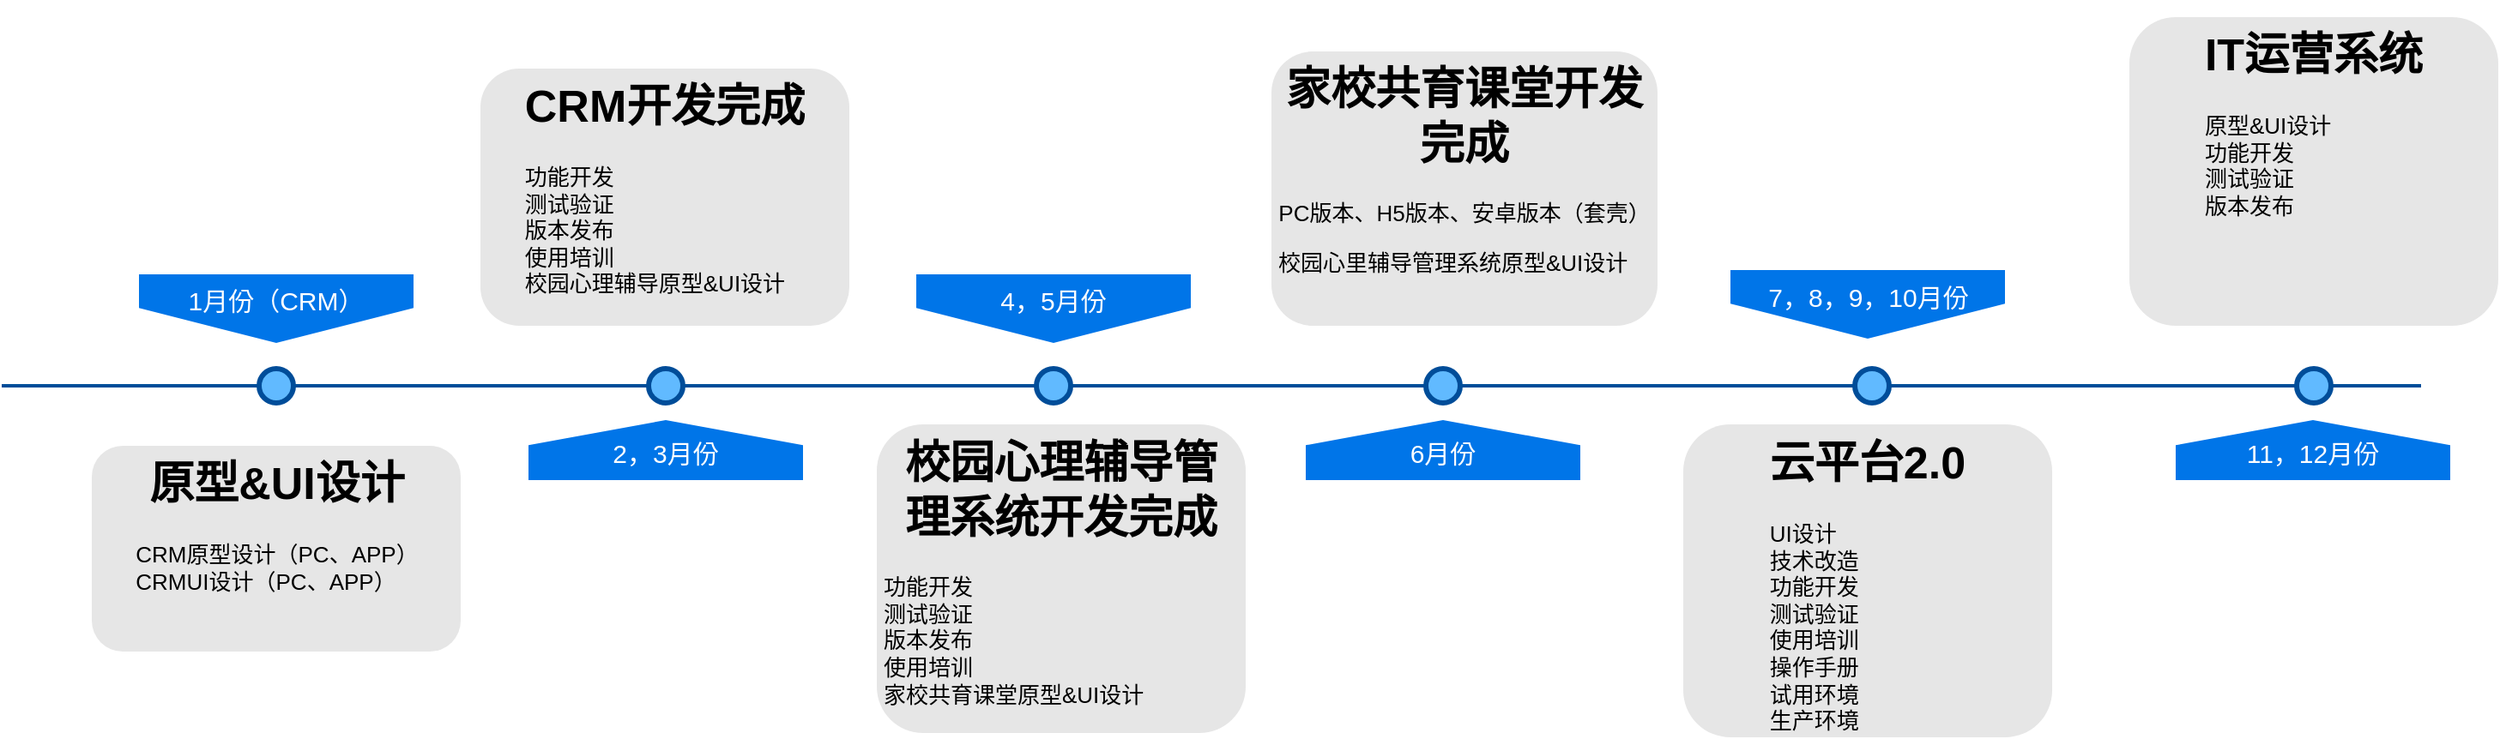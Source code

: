 <mxfile version="20.8.16" type="github" pages="4">
  <diagram name="Page-1" id="82e54ff1-d628-8f03-85c4-9753963a91cd">
    <mxGraphModel dx="1134" dy="614" grid="1" gridSize="10" guides="1" tooltips="1" connect="1" arrows="1" fold="1" page="1" pageScale="1" pageWidth="1100" pageHeight="850" background="none" math="0" shadow="0">
      <root>
        <mxCell id="0" />
        <mxCell id="1" parent="0" />
        <mxCell id="4ec97bd9e5d20128-1" value="" style="line;strokeWidth=2;html=1;fillColor=none;fontSize=28;fontColor=#004D99;strokeColor=#004D99;" parent="1" vertex="1">
          <mxGeometry x="40" y="400" width="1410" height="10" as="geometry" />
        </mxCell>
        <mxCell id="4ec97bd9e5d20128-5" value="1月份（CRM）" style="shape=offPageConnector;whiteSpace=wrap;html=1;fillColor=#0075E8;fontSize=15;fontColor=#FFFFFF;size=0.509;verticalAlign=top;strokeColor=none;" parent="1" vertex="1">
          <mxGeometry x="120" y="340" width="160" height="40" as="geometry" />
        </mxCell>
        <mxCell id="4ec97bd9e5d20128-6" value="&lt;span&gt;4，5月份&lt;/span&gt;" style="shape=offPageConnector;whiteSpace=wrap;html=1;fillColor=#0075E8;fontSize=15;fontColor=#FFFFFF;size=0.509;verticalAlign=top;strokeColor=none;" parent="1" vertex="1">
          <mxGeometry x="573" y="340" width="160" height="40" as="geometry" />
        </mxCell>
        <mxCell id="4ec97bd9e5d20128-7" value="&lt;span&gt;2，3月份&lt;/span&gt;" style="shape=offPageConnector;whiteSpace=wrap;html=1;fillColor=#0075E8;fontSize=15;fontColor=#FFFFFF;size=0.418;flipV=1;verticalAlign=bottom;strokeColor=none;spacingBottom=4;" parent="1" vertex="1">
          <mxGeometry x="347" y="425" width="160" height="35" as="geometry" />
        </mxCell>
        <mxCell id="4ec97bd9e5d20128-8" value="6月份" style="shape=offPageConnector;whiteSpace=wrap;html=1;fillColor=#0075E8;fontSize=15;fontColor=#FFFFFF;size=0.418;flipV=1;verticalAlign=bottom;strokeColor=none;spacingBottom=4;" parent="1" vertex="1">
          <mxGeometry x="800" y="425" width="160" height="35" as="geometry" />
        </mxCell>
        <mxCell id="4ec97bd9e5d20128-9" value="" style="ellipse;whiteSpace=wrap;html=1;fillColor=#61BAFF;fontSize=28;fontColor=#004D99;strokeWidth=3;strokeColor=#004D99;" parent="1" vertex="1">
          <mxGeometry x="190" y="395" width="20" height="20" as="geometry" />
        </mxCell>
        <mxCell id="4ec97bd9e5d20128-10" value="" style="ellipse;whiteSpace=wrap;html=1;fillColor=#61BAFF;fontSize=28;fontColor=#004D99;strokeWidth=3;strokeColor=#004D99;" parent="1" vertex="1">
          <mxGeometry x="417" y="395" width="20" height="20" as="geometry" />
        </mxCell>
        <mxCell id="4ec97bd9e5d20128-11" value="" style="ellipse;whiteSpace=wrap;html=1;fillColor=#61BAFF;fontSize=28;fontColor=#004D99;strokeWidth=3;strokeColor=#004D99;" parent="1" vertex="1">
          <mxGeometry x="643" y="395" width="20" height="20" as="geometry" />
        </mxCell>
        <mxCell id="4ec97bd9e5d20128-13" value="" style="ellipse;whiteSpace=wrap;html=1;fillColor=#61BAFF;fontSize=28;fontColor=#004D99;strokeWidth=3;strokeColor=#004D99;" parent="1" vertex="1">
          <mxGeometry x="870" y="395" width="20" height="20" as="geometry" />
        </mxCell>
        <mxCell id="4ec97bd9e5d20128-14" value="&lt;h1&gt;原型&amp;amp;UI设计&lt;/h1&gt;&lt;div style=&quot;text-align: left;&quot;&gt;CRM原型设计（PC、APP）&lt;/div&gt;&lt;div style=&quot;text-align: left;&quot;&gt;CRMUI设计（PC、APP）&lt;/div&gt;&lt;p&gt;&lt;br&gt;&lt;/p&gt;" style="text;html=1;spacing=5;spacingTop=-20;whiteSpace=wrap;overflow=hidden;strokeColor=none;strokeWidth=3;fillColor=#E6E6E6;fontSize=13;fontColor=#000000;align=center;rounded=1;" parent="1" vertex="1">
          <mxGeometry x="92.5" y="440" width="215" height="120" as="geometry" />
        </mxCell>
        <mxCell id="4ec97bd9e5d20128-16" value="&lt;h1&gt;CRM开发完成&lt;/h1&gt;&lt;p style=&quot;text-align: left;&quot;&gt;功能开发&lt;br&gt;&lt;span style=&quot;background-color: initial;&quot;&gt;测试验证&lt;br&gt;版本发布&lt;br&gt;使用培训&lt;br&gt;校园心理辅导原型&amp;amp;UI设计&lt;/span&gt;&lt;/p&gt;&lt;p style=&quot;text-align: left;&quot;&gt;&lt;br&gt;&lt;/p&gt;&lt;p style=&quot;text-align: left;&quot;&gt;&lt;br&gt;&lt;/p&gt;" style="text;html=1;spacing=5;spacingTop=-20;whiteSpace=wrap;overflow=hidden;strokeColor=none;strokeWidth=3;fillColor=#E6E6E6;fontSize=13;fontColor=#000000;align=center;rounded=1;" parent="1" vertex="1">
          <mxGeometry x="319" y="220" width="215" height="150" as="geometry" />
        </mxCell>
        <mxCell id="4ec97bd9e5d20128-17" value="&lt;h1&gt;家校共育课堂开发完成&lt;/h1&gt;&lt;p&gt;PC版本、H5版本、安卓版本（套壳）&lt;br&gt;&lt;/p&gt;&lt;div style=&quot;text-align: left;&quot;&gt;校园心里辅导管理系统原型&amp;amp;UI设计&lt;br&gt;&lt;/div&gt;&lt;p&gt;&lt;/p&gt;" style="text;html=1;spacing=5;spacingTop=-20;whiteSpace=wrap;overflow=hidden;strokeColor=none;strokeWidth=3;fillColor=#E6E6E6;fontSize=13;fontColor=#000000;align=center;rounded=1;" parent="1" vertex="1">
          <mxGeometry x="780" y="210" width="225" height="160" as="geometry" />
        </mxCell>
        <mxCell id="4ec97bd9e5d20128-18" value="&lt;h1&gt;校园心理辅导管理系统开发完成&lt;/h1&gt;&lt;p style=&quot;text-align: left;&quot;&gt;功能开发&lt;br&gt;测试验证&lt;br&gt;版本发布&lt;br style=&quot;border-color: var(--border-color);&quot;&gt;使用培训&lt;br&gt;家校共育课堂原型&amp;amp;UI设计&lt;/p&gt;&lt;p style=&quot;text-align: left;&quot;&gt;&lt;br&gt;&lt;/p&gt;" style="text;html=1;spacing=5;spacingTop=-20;whiteSpace=wrap;overflow=hidden;strokeColor=none;strokeWidth=3;fillColor=#E6E6E6;fontSize=13;fontColor=#000000;align=center;rounded=1;" parent="1" vertex="1">
          <mxGeometry x="550" y="427.5" width="215" height="180" as="geometry" />
        </mxCell>
        <mxCell id="oxIaaJta_rs_1CJEvbjx-3" value="&lt;h1&gt;云平台2.0&lt;/h1&gt;&lt;div style=&quot;text-align: left;&quot;&gt;UI设计&lt;/div&gt;&lt;div style=&quot;text-align: left;&quot;&gt;技术改造&lt;/div&gt;&lt;div style=&quot;text-align: left;&quot;&gt;功能开发&lt;/div&gt;&lt;div style=&quot;&quot;&gt;&lt;div style=&quot;text-align: left;&quot;&gt;&lt;span style=&quot;background-color: initial;&quot;&gt;测试验证&lt;/span&gt;&lt;/div&gt;&lt;div style=&quot;text-align: left;&quot;&gt;&lt;span style=&quot;background-color: initial;&quot;&gt;使用培训&lt;/span&gt;&lt;/div&gt;&lt;div style=&quot;text-align: left;&quot;&gt;&lt;span style=&quot;background-color: initial;&quot;&gt;操作手册&lt;br&gt;试用环境&lt;br&gt;生产环境&lt;/span&gt;&lt;/div&gt;&lt;br&gt;&lt;/div&gt;&lt;p&gt;&lt;br&gt;&lt;/p&gt;" style="text;html=1;spacing=5;spacingTop=-20;whiteSpace=wrap;overflow=hidden;strokeColor=none;strokeWidth=3;fillColor=#E6E6E6;fontSize=13;fontColor=#000000;align=center;rounded=1;" parent="1" vertex="1">
          <mxGeometry x="1020" y="427.5" width="215" height="182.5" as="geometry" />
        </mxCell>
        <mxCell id="oxIaaJta_rs_1CJEvbjx-4" value="7，8，9，10月份" style="shape=offPageConnector;whiteSpace=wrap;html=1;fillColor=#0075E8;fontSize=15;fontColor=#FFFFFF;size=0.509;verticalAlign=top;strokeColor=none;" parent="1" vertex="1">
          <mxGeometry x="1047.5" y="337.5" width="160" height="40" as="geometry" />
        </mxCell>
        <mxCell id="oxIaaJta_rs_1CJEvbjx-5" value="" style="ellipse;whiteSpace=wrap;html=1;fillColor=#61BAFF;fontSize=28;fontColor=#004D99;strokeWidth=3;strokeColor=#004D99;" parent="1" vertex="1">
          <mxGeometry x="1120" y="395" width="20" height="20" as="geometry" />
        </mxCell>
        <mxCell id="oxIaaJta_rs_1CJEvbjx-6" value="11，12月份" style="shape=offPageConnector;whiteSpace=wrap;html=1;fillColor=#0075E8;fontSize=15;fontColor=#FFFFFF;size=0.418;flipV=1;verticalAlign=bottom;strokeColor=none;spacingBottom=4;" parent="1" vertex="1">
          <mxGeometry x="1307" y="425" width="160" height="35" as="geometry" />
        </mxCell>
        <mxCell id="oxIaaJta_rs_1CJEvbjx-7" value="&lt;h1&gt;IT运营系统&lt;/h1&gt;&lt;p style=&quot;text-align: left;&quot;&gt;原型&amp;amp;UI设计&lt;br&gt;功能开发&lt;br&gt;测试验证&lt;br&gt;版本发布&lt;/p&gt;&lt;p style=&quot;text-align: left;&quot;&gt;&lt;br&gt;&lt;/p&gt;&lt;p style=&quot;text-align: left;&quot;&gt;&lt;br&gt;&lt;/p&gt;" style="text;html=1;spacing=5;spacingTop=-20;whiteSpace=wrap;overflow=hidden;strokeColor=none;strokeWidth=3;fillColor=#E6E6E6;fontSize=13;fontColor=#000000;align=center;rounded=1;" parent="1" vertex="1">
          <mxGeometry x="1280" y="190" width="215" height="180" as="geometry" />
        </mxCell>
        <mxCell id="oxIaaJta_rs_1CJEvbjx-8" value="" style="ellipse;whiteSpace=wrap;html=1;fillColor=#61BAFF;fontSize=28;fontColor=#004D99;strokeWidth=3;strokeColor=#004D99;" parent="1" vertex="1">
          <mxGeometry x="1377.5" y="395" width="20" height="20" as="geometry" />
        </mxCell>
      </root>
    </mxGraphModel>
  </diagram>
  <diagram id="BNHncgqXlEs7e39mTnqx" name="第 2 页">
    <mxGraphModel dx="1588" dy="2560" grid="1" gridSize="10" guides="1" tooltips="1" connect="1" arrows="1" fold="1" page="1" pageScale="1" pageWidth="1100" pageHeight="850" math="0" shadow="0">
      <root>
        <mxCell id="0" />
        <mxCell id="1" parent="0" />
        <mxCell id="VoUbqjE1jxdiZpy1vQ_--3" value="&lt;ul&gt;&lt;li&gt;定制化项目完成交付&lt;/li&gt;&lt;li style=&quot;&quot;&gt;CRM系统完成原型设计、UI设计、进入开发阶段&lt;/li&gt;&lt;li style=&quot;&quot;&gt;资源共享完成优化设计并上线生产&lt;/li&gt;&lt;li style=&quot;&quot;&gt;小灵机器人2.0完成测试、BUG修复、验收&lt;/li&gt;&lt;li style=&quot;&quot;&gt;心理健康管理平台1.0优化&lt;br&gt;&lt;/li&gt;&lt;li style=&quot;&quot;&gt;技术预研：视频安全访问、日志中心&lt;/li&gt;&lt;/ul&gt;" style="text;html=1;align=left;verticalAlign=top;whiteSpace=wrap;rounded=0;sketch=0;" parent="1" vertex="1">
          <mxGeometry x="980" y="-1290" width="310" height="120" as="geometry" />
        </mxCell>
        <mxCell id="mdhJxuozhUc0iSF-e8DX-4" value="2月份" style="rounded=1;whiteSpace=wrap;html=1;sketch=0;strokeColor=default;fillColor=default;" parent="1" vertex="1">
          <mxGeometry x="750" y="-1275" width="220" height="90" as="geometry" />
        </mxCell>
        <mxCell id="mdhJxuozhUc0iSF-e8DX-5" value="3月份" style="rounded=1;whiteSpace=wrap;html=1;sketch=0;strokeColor=default;fillColor=default;" parent="1" vertex="1">
          <mxGeometry x="750" y="-1154" width="220" height="90" as="geometry" />
        </mxCell>
        <mxCell id="mdhJxuozhUc0iSF-e8DX-8" value="&lt;ul&gt;&lt;li&gt;完成CRM系统的开发&lt;/li&gt;&lt;li style=&quot;&quot;&gt;云平台2.0底层技术架构改造方案设计&lt;/li&gt;&lt;li style=&quot;&quot;&gt;云平台2.0整体原型设计及整体UI设计&lt;/li&gt;&lt;li style=&quot;&quot;&gt;精品【心理健康管理平台】原型设计&lt;/li&gt;&lt;/ul&gt;" style="text;html=1;align=left;verticalAlign=top;whiteSpace=wrap;rounded=0;sketch=0;" parent="1" vertex="1">
          <mxGeometry x="980" y="-1153" width="310" height="93" as="geometry" />
        </mxCell>
        <mxCell id="HNIS6teRyVrSFlzuS2O9-1" value="4月份" style="rounded=1;whiteSpace=wrap;html=1;sketch=0;strokeColor=default;fillColor=default;" parent="1" vertex="1">
          <mxGeometry x="750" y="-1033" width="220" height="90" as="geometry" />
        </mxCell>
        <mxCell id="HNIS6teRyVrSFlzuS2O9-2" value="&lt;ul&gt;&lt;li&gt;执行云平台2.0底层技术架构改造&lt;/li&gt;&lt;li style=&quot;&quot;&gt;精品【心理健康管理平台】UI设计&lt;br&gt;&lt;/li&gt;&lt;li style=&quot;&quot;&gt;搭建开发环境、生产试用环境&lt;/li&gt;&lt;li style=&quot;&quot;&gt;精品【校园心理辅导】需求收集&lt;/li&gt;&lt;/ul&gt;" style="text;html=1;align=left;verticalAlign=top;whiteSpace=wrap;rounded=0;sketch=0;" parent="1" vertex="1">
          <mxGeometry x="980" y="-1035" width="310" height="95" as="geometry" />
        </mxCell>
        <mxCell id="HNIS6teRyVrSFlzuS2O9-3" value="5月份" style="rounded=1;whiteSpace=wrap;html=1;sketch=0;strokeColor=default;fillColor=default;" parent="1" vertex="1">
          <mxGeometry x="750" y="-912" width="220" height="90" as="geometry" />
        </mxCell>
        <mxCell id="HNIS6teRyVrSFlzuS2O9-4" value="&lt;ul&gt;&lt;li&gt;完整云平台2.0整体结构性开发&lt;/li&gt;&lt;li style=&quot;&quot;&gt;完成精品【心理健康管理平台】开发&lt;br&gt;&lt;/li&gt;&lt;li style=&quot;&quot;&gt;搭建开发环境、生产试用环境&lt;/li&gt;&lt;li style=&quot;&quot;&gt;精品【校园心理辅导】原型设计及UI设计&lt;br&gt;&lt;/li&gt;&lt;/ul&gt;" style="text;html=1;align=left;verticalAlign=top;whiteSpace=wrap;rounded=0;sketch=0;" parent="1" vertex="1">
          <mxGeometry x="980" y="-905" width="270" height="95" as="geometry" />
        </mxCell>
        <mxCell id="HNIS6teRyVrSFlzuS2O9-5" value="&lt;ul&gt;&lt;li&gt;完成精品【校园心理辅导&lt;span style=&quot;background-color: initial;&quot;&gt;】开发&lt;/span&gt;&lt;/li&gt;&lt;li style=&quot;&quot;&gt;精品【智慧心自助宣教】需求收集&lt;br&gt;&lt;/li&gt;&lt;li style=&quot;&quot;&gt;精品【智慧心自助宣教】原型设计及UI设计&lt;br&gt;&lt;/li&gt;&lt;/ul&gt;" style="text;html=1;align=left;verticalAlign=top;whiteSpace=wrap;rounded=0;sketch=0;" parent="1" vertex="1">
          <mxGeometry x="980" y="-785" width="290" height="75" as="geometry" />
        </mxCell>
        <mxCell id="HNIS6teRyVrSFlzuS2O9-6" value="6月份" style="rounded=1;whiteSpace=wrap;html=1;sketch=0;strokeColor=default;fillColor=default;" parent="1" vertex="1">
          <mxGeometry x="750" y="-791" width="220" height="90" as="geometry" />
        </mxCell>
        <mxCell id="HNIS6teRyVrSFlzuS2O9-8" value="7月份" style="rounded=1;whiteSpace=wrap;html=1;sketch=0;strokeColor=default;fillColor=default;" parent="1" vertex="1">
          <mxGeometry x="750" y="-670" width="220" height="90" as="geometry" />
        </mxCell>
        <mxCell id="HNIS6teRyVrSFlzuS2O9-9" value="&lt;ul&gt;&lt;li&gt;完成精品【&lt;span style=&quot;background-color: initial;&quot;&gt;智慧心自助宣教】开发&lt;/span&gt;&lt;/li&gt;&lt;li style=&quot;&quot;&gt;确定后续精品&lt;/li&gt;&lt;/ul&gt;" style="text;html=1;align=left;verticalAlign=top;whiteSpace=wrap;rounded=0;sketch=0;" parent="1" vertex="1">
          <mxGeometry x="980" y="-665" width="250" height="65" as="geometry" />
        </mxCell>
        <mxCell id="HNIS6teRyVrSFlzuS2O9-10" value="其他工作" style="rounded=1;whiteSpace=wrap;html=1;sketch=0;strokeColor=default;fillColor=default;verticalAlign=top;align=center;" parent="1" vertex="1">
          <mxGeometry x="1320" y="-1013" width="450" height="203" as="geometry" />
        </mxCell>
        <mxCell id="HNIS6teRyVrSFlzuS2O9-11" value="&lt;ul&gt;&lt;li&gt;1.0优化需求&lt;/li&gt;&lt;li style=&quot;&quot;&gt;技术支持&lt;/li&gt;&lt;li style=&quot;&quot;&gt;绩效考核模板改进（任务完成情况、工作态度、工作效率、工作质量（开发质量、测试质量、验收质量）、工作责任心、工作主动性、上级评语等）&lt;/li&gt;&lt;li style=&quot;&quot;&gt;逐步建立IT运营系统（版本发布、工单处理、系统监控、日志中心、报警等）&lt;/li&gt;&lt;li style=&quot;&quot;&gt;加强研发文档输出&lt;/li&gt;&lt;li style=&quot;&quot;&gt;产品体验和产品质量作为重点&lt;/li&gt;&lt;/ul&gt;" style="text;html=1;align=left;verticalAlign=top;whiteSpace=wrap;rounded=0;sketch=0;" parent="1" vertex="1">
          <mxGeometry x="1310" y="-992.25" width="430" height="161.5" as="geometry" />
        </mxCell>
      </root>
    </mxGraphModel>
  </diagram>
  <diagram id="TtNmp5JT-1IMTZvcVUH2" name="第 3 页">
    <mxGraphModel dx="1134" dy="614" grid="1" gridSize="10" guides="1" tooltips="1" connect="1" arrows="1" fold="1" page="1" pageScale="1" pageWidth="1100" pageHeight="850" math="0" shadow="0">
      <root>
        <mxCell id="0" />
        <mxCell id="1" parent="0" />
        <mxCell id="lpsHWS0cqNhr2JJ4lKVT-1" value="2月份" style="rounded=0;whiteSpace=wrap;html=1;sketch=0;strokeColor=default;fillColor=#6e788f;fontColor=#FFFFFF;" parent="1" vertex="1">
          <mxGeometry x="100" y="245" width="170" height="40" as="geometry" />
        </mxCell>
        <mxCell id="lpsHWS0cqNhr2JJ4lKVT-2" value="3月份" style="rounded=0;whiteSpace=wrap;html=1;sketch=0;strokeColor=default;fillColor=#57afb0;fontColor=#FFFFFF;" parent="1" vertex="1">
          <mxGeometry x="270" y="245" width="170" height="40" as="geometry" />
        </mxCell>
        <mxCell id="lpsHWS0cqNhr2JJ4lKVT-3" value="4月份" style="rounded=0;whiteSpace=wrap;html=1;sketch=0;strokeColor=default;fillColor=#efc439;fontColor=#FFFFFF;" parent="1" vertex="1">
          <mxGeometry x="440" y="245" width="170" height="40" as="geometry" />
        </mxCell>
        <mxCell id="lpsHWS0cqNhr2JJ4lKVT-4" value="5月份" style="rounded=0;whiteSpace=wrap;html=1;sketch=0;strokeColor=default;fillColor=#ed7e75;fontColor=#FFFFFF;" parent="1" vertex="1">
          <mxGeometry x="610" y="245" width="170" height="40" as="geometry" />
        </mxCell>
        <mxCell id="lpsHWS0cqNhr2JJ4lKVT-5" value="6月份" style="rounded=0;whiteSpace=wrap;html=1;sketch=0;strokeColor=default;fillColor=#a0c6a1;fontColor=#FFFFFF;" parent="1" vertex="1">
          <mxGeometry x="780" y="245" width="170" height="40" as="geometry" />
        </mxCell>
        <mxCell id="lpsHWS0cqNhr2JJ4lKVT-6" value="7月份" style="rounded=0;whiteSpace=wrap;html=1;sketch=0;strokeColor=default;fillColor=#64a2d5;fontColor=#FFFFFF;" parent="1" vertex="1">
          <mxGeometry x="950" y="245" width="170" height="40" as="geometry" />
        </mxCell>
        <mxCell id="QZSGP0cMujsiuASgx1a5-3" value="" style="endArrow=none;dashed=1;html=1;rounded=0;strokeColor=default;" parent="1" edge="1">
          <mxGeometry width="50" height="50" relative="1" as="geometry">
            <mxPoint x="100" y="425" as="sourcePoint" />
            <mxPoint x="100" y="285" as="targetPoint" />
          </mxGeometry>
        </mxCell>
        <mxCell id="QZSGP0cMujsiuASgx1a5-5" value="" style="endArrow=none;dashed=1;html=1;rounded=0;strokeColor=default;" parent="1" edge="1">
          <mxGeometry width="50" height="50" relative="1" as="geometry">
            <mxPoint x="270" y="255.0" as="sourcePoint" />
            <mxPoint x="270" y="115" as="targetPoint" />
          </mxGeometry>
        </mxCell>
        <mxCell id="afiI5Py4PrIyJu-ubDu3-1" value="&lt;ul&gt;&lt;li&gt;定制化项目完成交付&lt;/li&gt;&lt;li style=&quot;&quot;&gt;CRM系统完成原型设计、UI设计、进入开发阶段&lt;/li&gt;&lt;li style=&quot;&quot;&gt;资源共享完成优化设计并上线生产&lt;/li&gt;&lt;li style=&quot;&quot;&gt;小灵机器人2.0完成测试、BUG修复、验收&lt;/li&gt;&lt;li style=&quot;&quot;&gt;心理健康管理平台1.0优化&lt;br&gt;&lt;/li&gt;&lt;li style=&quot;&quot;&gt;技术预研：视频安全访问、日志中心&lt;/li&gt;&lt;/ul&gt;" style="text;html=1;align=left;verticalAlign=top;whiteSpace=wrap;rounded=0;sketch=0;" parent="1" vertex="1">
          <mxGeometry x="80" y="285" width="310" height="120" as="geometry" />
        </mxCell>
        <mxCell id="Tz6vAq91v-02xXbplfF1-1" value="&lt;ul&gt;&lt;li&gt;完成CRM系统的开发&lt;/li&gt;&lt;li style=&quot;&quot;&gt;云平台2.0底层技术架构改造方案设计&lt;/li&gt;&lt;li style=&quot;&quot;&gt;云平台2.0整体原型设计及整体UI设计&lt;/li&gt;&lt;li style=&quot;&quot;&gt;精品【心理健康管理平台】原型设计&lt;/li&gt;&lt;/ul&gt;" style="text;html=1;align=left;verticalAlign=top;whiteSpace=wrap;rounded=0;sketch=0;" parent="1" vertex="1">
          <mxGeometry x="250" y="145" width="260" height="93" as="geometry" />
        </mxCell>
        <mxCell id="Tz6vAq91v-02xXbplfF1-2" value="" style="endArrow=none;dashed=1;html=1;rounded=0;strokeColor=default;" parent="1" edge="1">
          <mxGeometry width="50" height="50" relative="1" as="geometry">
            <mxPoint x="440" y="425.0" as="sourcePoint" />
            <mxPoint x="440" y="285" as="targetPoint" />
          </mxGeometry>
        </mxCell>
        <mxCell id="Tz6vAq91v-02xXbplfF1-3" value="" style="endArrow=none;dashed=1;html=1;rounded=0;strokeColor=default;" parent="1" edge="1">
          <mxGeometry width="50" height="50" relative="1" as="geometry">
            <mxPoint x="610.0" y="245.0" as="sourcePoint" />
            <mxPoint x="610.0" y="105" as="targetPoint" />
          </mxGeometry>
        </mxCell>
        <mxCell id="Tz6vAq91v-02xXbplfF1-4" value="" style="endArrow=none;dashed=1;html=1;rounded=0;strokeColor=default;" parent="1" edge="1">
          <mxGeometry width="50" height="50" relative="1" as="geometry">
            <mxPoint x="780.0" y="425.0" as="sourcePoint" />
            <mxPoint x="780.0" y="285" as="targetPoint" />
          </mxGeometry>
        </mxCell>
        <mxCell id="Tz6vAq91v-02xXbplfF1-5" value="" style="endArrow=none;dashed=1;html=1;rounded=0;strokeColor=default;" parent="1" edge="1">
          <mxGeometry width="50" height="50" relative="1" as="geometry">
            <mxPoint x="950.0" y="245.0" as="sourcePoint" />
            <mxPoint x="950.0" y="105" as="targetPoint" />
          </mxGeometry>
        </mxCell>
        <mxCell id="DuWrcwxA-Rc_dcgmqh5n-1" value="&lt;ul&gt;&lt;li&gt;执行云平台2.0底层技术架构改造&lt;/li&gt;&lt;li style=&quot;&quot;&gt;精品【心理健康管理平台】UI设计&lt;br&gt;&lt;/li&gt;&lt;li style=&quot;&quot;&gt;搭建开发环境、生产试用环境&lt;/li&gt;&lt;li style=&quot;&quot;&gt;精品【校园心理辅导】需求收集&lt;/li&gt;&lt;/ul&gt;" style="text;html=1;align=left;verticalAlign=top;whiteSpace=wrap;rounded=0;sketch=0;" parent="1" vertex="1">
          <mxGeometry x="420" y="285" width="310" height="95" as="geometry" />
        </mxCell>
        <mxCell id="n0Rbf6BqRdFK5NX-N3bE-1" value="&lt;ul&gt;&lt;li&gt;完整云平台2.0整体结构性开发&lt;/li&gt;&lt;li style=&quot;&quot;&gt;完成精品【心理健康管理平台】开发&lt;br&gt;&lt;/li&gt;&lt;li style=&quot;&quot;&gt;搭建开发环境、生产试用环境&lt;/li&gt;&lt;li style=&quot;&quot;&gt;精品【校园心理辅导】原型设计及UI设计&lt;br&gt;&lt;/li&gt;&lt;/ul&gt;" style="text;html=1;align=left;verticalAlign=top;whiteSpace=wrap;rounded=0;sketch=0;" parent="1" vertex="1">
          <mxGeometry x="590" y="143" width="270" height="95" as="geometry" />
        </mxCell>
        <mxCell id="G3OWyXdug3gQxBkdmicc-1" value="&lt;ul&gt;&lt;li&gt;完成精品【校园心理辅导&lt;span style=&quot;background-color: initial;&quot;&gt;】开发&lt;/span&gt;&lt;/li&gt;&lt;li style=&quot;&quot;&gt;精品【智慧心自助宣教】需求收集&lt;br&gt;&lt;/li&gt;&lt;li style=&quot;&quot;&gt;精品【智慧心自助宣教】原型设计及UI设计&lt;br&gt;&lt;/li&gt;&lt;/ul&gt;" style="text;html=1;align=left;verticalAlign=top;whiteSpace=wrap;rounded=0;sketch=0;" parent="1" vertex="1">
          <mxGeometry x="760" y="285" width="290" height="75" as="geometry" />
        </mxCell>
        <mxCell id="u63BHuA2sZmVcDVy1jQb-1" value="&lt;ul&gt;&lt;li&gt;完成精品【&lt;span style=&quot;background-color: initial;&quot;&gt;智慧心自助宣教】开发&lt;/span&gt;&lt;/li&gt;&lt;li style=&quot;&quot;&gt;确定后续精品&lt;/li&gt;&lt;/ul&gt;" style="text;html=1;align=left;verticalAlign=top;whiteSpace=wrap;rounded=0;sketch=0;" parent="1" vertex="1">
          <mxGeometry x="930" y="165" width="250" height="65" as="geometry" />
        </mxCell>
        <mxCell id="24-6kNa2o0qeZtc0qnzp-1" value="工作计划" style="text;html=1;strokeColor=none;fillColor=none;align=center;verticalAlign=middle;whiteSpace=wrap;rounded=0;dashed=1;sketch=0;fontColor=#000000;fontStyle=1;fontSize=20;" parent="1" vertex="1">
          <mxGeometry x="50" y="130" width="160" height="30" as="geometry" />
        </mxCell>
        <mxCell id="24-6kNa2o0qeZtc0qnzp-2" value="其他工作" style="text;html=1;strokeColor=none;fillColor=none;align=center;verticalAlign=middle;whiteSpace=wrap;rounded=0;dashed=1;sketch=0;fontColor=#000000;fontStyle=1;fontSize=20;" parent="1" vertex="1">
          <mxGeometry x="50" y="490" width="160" height="30" as="geometry" />
        </mxCell>
        <mxCell id="axeG0Mmzavm4xkFLd2RG-1" value="&lt;ul&gt;&lt;li&gt;1.0优化需求&lt;/li&gt;&lt;li style=&quot;&quot;&gt;技术支持&lt;/li&gt;&lt;li style=&quot;&quot;&gt;绩效考核模板改进（任务完成情况、工作态度、工作效率、工作质量（开发质量、测试质量、验收质量）、工作责任心、工作主动性、上级评语等）&lt;/li&gt;&lt;li style=&quot;&quot;&gt;逐步建立IT运营系统（版本发布、工单处理、系统监控、日志中心、报警等）&lt;/li&gt;&lt;li style=&quot;&quot;&gt;加强研发文档输出&lt;/li&gt;&lt;li style=&quot;&quot;&gt;产品体验和产品质量作为重点&lt;/li&gt;&lt;/ul&gt;" style="text;html=1;align=left;verticalAlign=top;whiteSpace=wrap;rounded=0;sketch=0;" parent="1" vertex="1">
          <mxGeometry x="60" y="520" width="940" height="161.5" as="geometry" />
        </mxCell>
      </root>
    </mxGraphModel>
  </diagram>
  <diagram id="HMPO9-tc4L2ZMhgn9BAS" name="产品创新流程">
    <mxGraphModel dx="1323" dy="1567" grid="1" gridSize="10" guides="1" tooltips="1" connect="1" arrows="1" fold="1" page="1" pageScale="1" pageWidth="1100" pageHeight="850" math="0" shadow="0">
      <root>
        <mxCell id="0" />
        <mxCell id="1" parent="0" />
        <mxCell id="t7-ZYrwYlsd7oz9K7Ny5-1" value="开始" style="strokeWidth=2;html=1;shape=mxgraph.flowchart.terminator;whiteSpace=wrap;" vertex="1" parent="1">
          <mxGeometry x="370" y="-110" width="100" height="60" as="geometry" />
        </mxCell>
        <mxCell id="t7-ZYrwYlsd7oz9K7Ny5-2" value="提出需求" style="rounded=1;whiteSpace=wrap;html=1;absoluteArcSize=1;arcSize=14;strokeWidth=2;" vertex="1" parent="1">
          <mxGeometry x="360" width="140" height="60" as="geometry" />
        </mxCell>
        <mxCell id="t7-ZYrwYlsd7oz9K7Ny5-3" value="讨论需求" style="rounded=1;whiteSpace=wrap;html=1;absoluteArcSize=1;arcSize=14;strokeWidth=2;" vertex="1" parent="1">
          <mxGeometry x="360" y="110" width="140" height="60" as="geometry" />
        </mxCell>
        <mxCell id="t7-ZYrwYlsd7oz9K7Ny5-4" value="讨论并确认需求范围" style="rounded=1;whiteSpace=wrap;html=1;absoluteArcSize=1;arcSize=14;strokeWidth=2;" vertex="1" parent="1">
          <mxGeometry x="360" y="220" width="140" height="60" as="geometry" />
        </mxCell>
        <mxCell id="t7-ZYrwYlsd7oz9K7Ny5-12" value="" style="edgeStyle=orthogonalEdgeStyle;rounded=0;orthogonalLoop=1;jettySize=auto;html=1;" edge="1" parent="1" source="t7-ZYrwYlsd7oz9K7Ny5-10" target="t7-ZYrwYlsd7oz9K7Ny5-11">
          <mxGeometry relative="1" as="geometry" />
        </mxCell>
        <mxCell id="t7-ZYrwYlsd7oz9K7Ny5-16" value="是" style="edgeLabel;html=1;align=center;verticalAlign=middle;resizable=0;points=[];" vertex="1" connectable="0" parent="t7-ZYrwYlsd7oz9K7Ny5-12">
          <mxGeometry x="-0.158" y="1" relative="1" as="geometry">
            <mxPoint as="offset" />
          </mxGeometry>
        </mxCell>
        <mxCell id="t7-ZYrwYlsd7oz9K7Ny5-14" value="" style="edgeStyle=orthogonalEdgeStyle;rounded=0;orthogonalLoop=1;jettySize=auto;html=1;" edge="1" parent="1" source="t7-ZYrwYlsd7oz9K7Ny5-10" target="t7-ZYrwYlsd7oz9K7Ny5-13">
          <mxGeometry relative="1" as="geometry" />
        </mxCell>
        <mxCell id="t7-ZYrwYlsd7oz9K7Ny5-15" value="否" style="edgeLabel;html=1;align=center;verticalAlign=middle;resizable=0;points=[];" vertex="1" connectable="0" parent="t7-ZYrwYlsd7oz9K7Ny5-14">
          <mxGeometry x="-0.186" y="-1" relative="1" as="geometry">
            <mxPoint as="offset" />
          </mxGeometry>
        </mxCell>
        <mxCell id="t7-ZYrwYlsd7oz9K7Ny5-10" value="是否为小范围改动" style="strokeWidth=2;html=1;shape=mxgraph.flowchart.decision;whiteSpace=wrap;" vertex="1" parent="1">
          <mxGeometry x="380" y="450" width="100" height="100" as="geometry" />
        </mxCell>
        <mxCell id="t7-ZYrwYlsd7oz9K7Ny5-11" value="1.0改" style="rounded=1;whiteSpace=wrap;html=1;absoluteArcSize=1;arcSize=14;strokeWidth=2;" vertex="1" parent="1">
          <mxGeometry x="560" y="470" width="140" height="60" as="geometry" />
        </mxCell>
        <mxCell id="t7-ZYrwYlsd7oz9K7Ny5-13" value="2.0改" style="rounded=1;whiteSpace=wrap;html=1;absoluteArcSize=1;arcSize=14;strokeWidth=2;" vertex="1" parent="1">
          <mxGeometry x="360" y="630" width="140" height="60" as="geometry" />
        </mxCell>
        <mxCell id="t7-ZYrwYlsd7oz9K7Ny5-17" value="判断需求" style="rounded=1;whiteSpace=wrap;html=1;absoluteArcSize=1;arcSize=14;strokeWidth=2;" vertex="1" parent="1">
          <mxGeometry x="360" y="330" width="140" height="60" as="geometry" />
        </mxCell>
      </root>
    </mxGraphModel>
  </diagram>
</mxfile>
